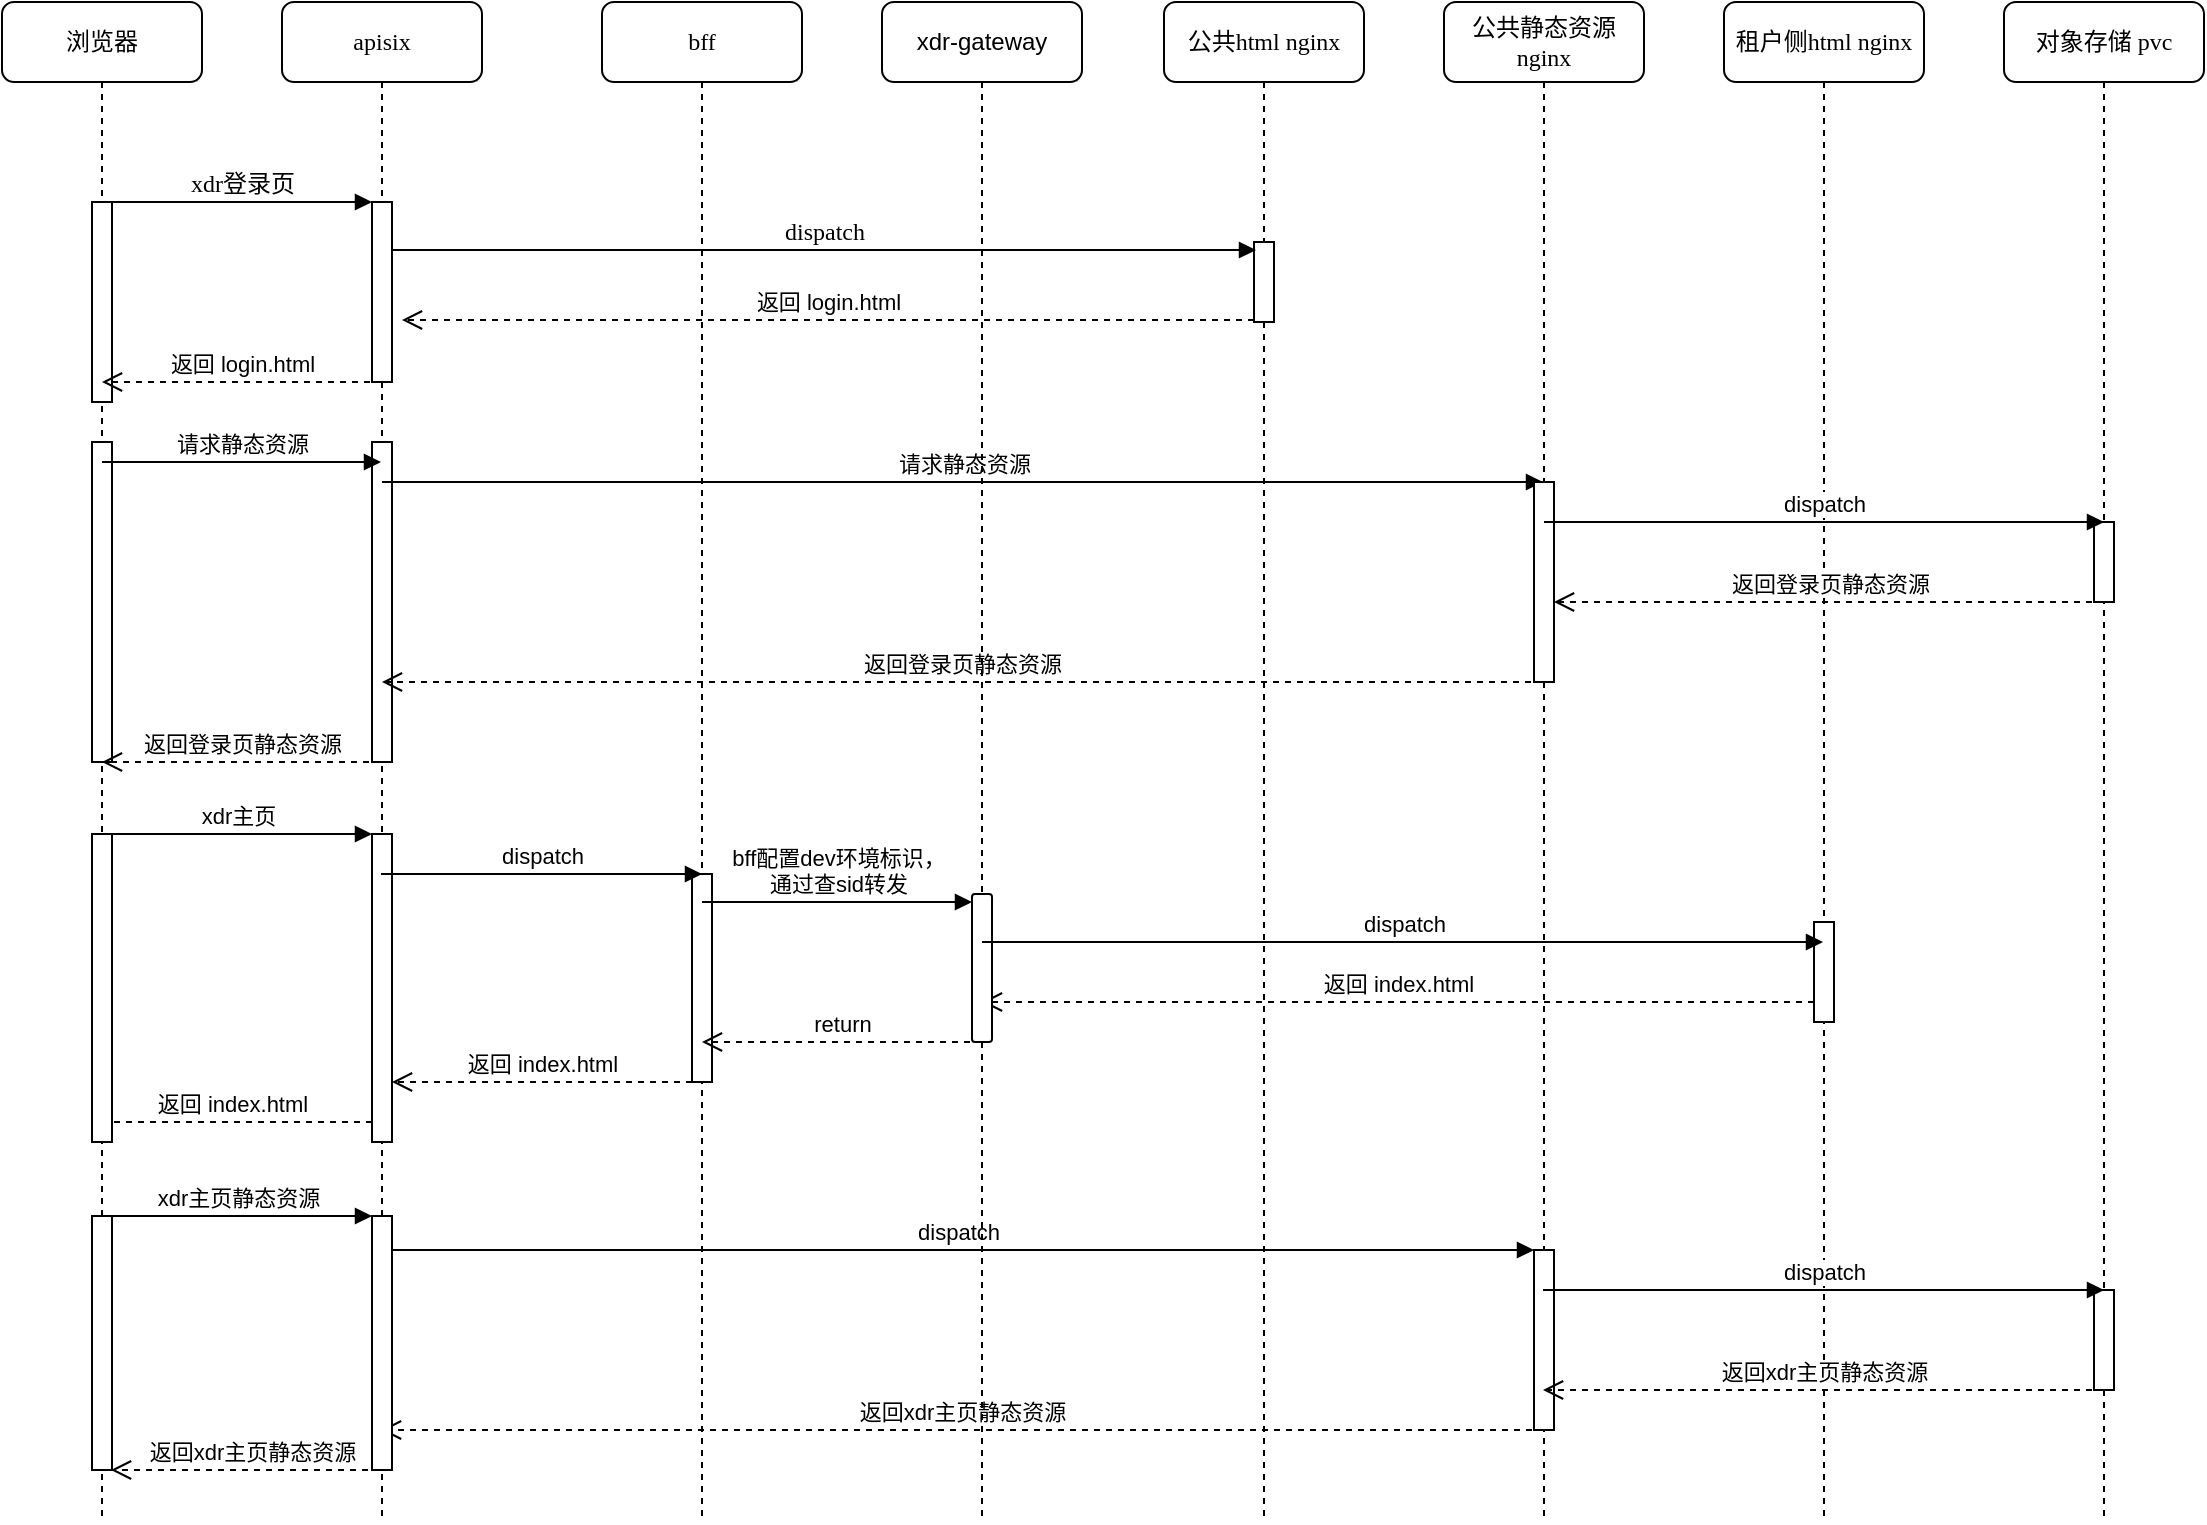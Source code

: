 <mxfile version="20.8.18" type="github">
  <diagram name="Page-1" id="13e1069c-82ec-6db2-03f1-153e76fe0fe0">
    <mxGraphModel dx="1376" dy="664" grid="1" gridSize="10" guides="1" tooltips="1" connect="1" arrows="1" fold="1" page="1" pageScale="1" pageWidth="850" pageHeight="1100" background="none" math="0" shadow="0">
      <root>
        <mxCell id="0" />
        <mxCell id="1" parent="0" />
        <mxCell id="7baba1c4bc27f4b0-2" value="apisix" style="shape=umlLifeline;perimeter=lifelinePerimeter;whiteSpace=wrap;html=1;container=1;collapsible=0;recursiveResize=0;outlineConnect=0;rounded=1;shadow=0;comic=0;labelBackgroundColor=none;strokeWidth=1;fontFamily=Verdana;fontSize=12;align=center;" parent="1" vertex="1">
          <mxGeometry x="240" y="80" width="100" height="760" as="geometry" />
        </mxCell>
        <mxCell id="7baba1c4bc27f4b0-10" value="" style="html=1;points=[];perimeter=orthogonalPerimeter;rounded=0;shadow=0;comic=0;labelBackgroundColor=none;strokeWidth=1;fontFamily=Verdana;fontSize=12;align=center;" parent="7baba1c4bc27f4b0-2" vertex="1">
          <mxGeometry x="45" y="100" width="10" height="90" as="geometry" />
        </mxCell>
        <mxCell id="WXkoj7EfThDEDj3T4CQB-5" value="" style="html=1;points=[];perimeter=orthogonalPerimeter;outlineConnect=0;targetShapes=umlLifeline;portConstraint=eastwest;newEdgeStyle={&quot;edgeStyle&quot;:&quot;elbowEdgeStyle&quot;,&quot;elbow&quot;:&quot;vertical&quot;,&quot;curved&quot;:0,&quot;rounded&quot;:0};" parent="7baba1c4bc27f4b0-2" vertex="1">
          <mxGeometry x="45" y="220" width="10" height="160" as="geometry" />
        </mxCell>
        <mxCell id="WXkoj7EfThDEDj3T4CQB-8" value="请求静态资源" style="html=1;verticalAlign=bottom;endArrow=block;edgeStyle=elbowEdgeStyle;elbow=vertical;curved=0;rounded=0;" parent="7baba1c4bc27f4b0-2" target="7baba1c4bc27f4b0-5" edge="1">
          <mxGeometry width="80" relative="1" as="geometry">
            <mxPoint x="50" y="240" as="sourcePoint" />
            <mxPoint x="130" y="240" as="targetPoint" />
          </mxGeometry>
        </mxCell>
        <mxCell id="WXkoj7EfThDEDj3T4CQB-9" value="返回登录页静态资源" style="html=1;verticalAlign=bottom;endArrow=open;dashed=1;endSize=8;edgeStyle=elbowEdgeStyle;elbow=vertical;curved=0;rounded=0;" parent="7baba1c4bc27f4b0-2" source="7baba1c4bc27f4b0-5" edge="1">
          <mxGeometry relative="1" as="geometry">
            <mxPoint x="130" y="270" as="sourcePoint" />
            <mxPoint x="50" y="340" as="targetPoint" />
            <Array as="points">
              <mxPoint x="310" y="340" />
            </Array>
          </mxGeometry>
        </mxCell>
        <mxCell id="WXkoj7EfThDEDj3T4CQB-21" value="返回 index.html" style="html=1;verticalAlign=bottom;endArrow=open;dashed=1;endSize=8;edgeStyle=elbowEdgeStyle;elbow=vertical;curved=0;rounded=0;" parent="7baba1c4bc27f4b0-2" edge="1">
          <mxGeometry relative="1" as="geometry">
            <mxPoint x="45" y="560" as="sourcePoint" />
            <mxPoint x="-95.5" y="560" as="targetPoint" />
          </mxGeometry>
        </mxCell>
        <mxCell id="7baba1c4bc27f4b0-3" value="bff" style="shape=umlLifeline;perimeter=lifelinePerimeter;whiteSpace=wrap;html=1;container=1;collapsible=0;recursiveResize=0;outlineConnect=0;rounded=1;shadow=0;comic=0;labelBackgroundColor=none;strokeWidth=1;fontFamily=Verdana;fontSize=12;align=center;" parent="1" vertex="1">
          <mxGeometry x="400" y="80" width="100" height="760" as="geometry" />
        </mxCell>
        <mxCell id="WXkoj7EfThDEDj3T4CQB-11" value="" style="html=1;points=[];perimeter=orthogonalPerimeter;outlineConnect=0;targetShapes=umlLifeline;portConstraint=eastwest;newEdgeStyle={&quot;edgeStyle&quot;:&quot;elbowEdgeStyle&quot;,&quot;elbow&quot;:&quot;vertical&quot;,&quot;curved&quot;:0,&quot;rounded&quot;:0};" parent="7baba1c4bc27f4b0-3" vertex="1">
          <mxGeometry x="45" y="436" width="10" height="104" as="geometry" />
        </mxCell>
        <mxCell id="WXkoj7EfThDEDj3T4CQB-18" value="bff配置dev环境标识，&lt;br&gt;通过查sid转发" style="html=1;verticalAlign=bottom;endArrow=block;edgeStyle=elbowEdgeStyle;elbow=vertical;curved=0;rounded=0;" parent="7baba1c4bc27f4b0-3" edge="1" target="KqYhg_Yqcf6jtBMDYJFd-2">
          <mxGeometry width="80" relative="1" as="geometry">
            <mxPoint x="50" y="450" as="sourcePoint" />
            <mxPoint x="469.5" y="456" as="targetPoint" />
            <Array as="points">
              <mxPoint x="140" y="450" />
            </Array>
          </mxGeometry>
        </mxCell>
        <mxCell id="WXkoj7EfThDEDj3T4CQB-20" value="返回 index.html" style="html=1;verticalAlign=bottom;endArrow=open;dashed=1;endSize=8;edgeStyle=elbowEdgeStyle;elbow=vertical;curved=0;rounded=0;" parent="7baba1c4bc27f4b0-3" edge="1" target="qeskWfsardaULgIJzxqu-12">
          <mxGeometry relative="1" as="geometry">
            <mxPoint x="45" y="540" as="sourcePoint" />
            <mxPoint x="-115.5" y="540" as="targetPoint" />
          </mxGeometry>
        </mxCell>
        <mxCell id="7baba1c4bc27f4b0-4" value="公共html nginx" style="shape=umlLifeline;perimeter=lifelinePerimeter;whiteSpace=wrap;html=1;container=1;collapsible=0;recursiveResize=0;outlineConnect=0;rounded=1;shadow=0;comic=0;labelBackgroundColor=none;strokeWidth=1;fontFamily=Verdana;fontSize=12;align=center;" parent="1" vertex="1">
          <mxGeometry x="681" y="80" width="100" height="760" as="geometry" />
        </mxCell>
        <mxCell id="7baba1c4bc27f4b0-16" value="" style="html=1;points=[];perimeter=orthogonalPerimeter;rounded=0;shadow=0;comic=0;labelBackgroundColor=none;strokeWidth=1;fontFamily=Verdana;fontSize=12;align=center;" parent="7baba1c4bc27f4b0-4" vertex="1">
          <mxGeometry x="45" y="120" width="10" height="40" as="geometry" />
        </mxCell>
        <mxCell id="7baba1c4bc27f4b0-5" value="公共静态资源 nginx" style="shape=umlLifeline;perimeter=lifelinePerimeter;whiteSpace=wrap;html=1;container=1;collapsible=0;recursiveResize=0;outlineConnect=0;rounded=1;shadow=0;comic=0;labelBackgroundColor=none;strokeWidth=1;fontFamily=Verdana;fontSize=12;align=center;" parent="1" vertex="1">
          <mxGeometry x="821" y="80" width="100" height="760" as="geometry" />
        </mxCell>
        <mxCell id="WXkoj7EfThDEDj3T4CQB-29" value="" style="html=1;points=[];perimeter=orthogonalPerimeter;outlineConnect=0;targetShapes=umlLifeline;portConstraint=eastwest;newEdgeStyle={&quot;edgeStyle&quot;:&quot;elbowEdgeStyle&quot;,&quot;elbow&quot;:&quot;vertical&quot;,&quot;curved&quot;:0,&quot;rounded&quot;:0};" parent="7baba1c4bc27f4b0-5" vertex="1">
          <mxGeometry x="45" y="624" width="10" height="90" as="geometry" />
        </mxCell>
        <mxCell id="WXkoj7EfThDEDj3T4CQB-30" value="返回xdr主页静态资源" style="html=1;verticalAlign=bottom;endArrow=open;dashed=1;endSize=8;edgeStyle=elbowEdgeStyle;elbow=vertical;curved=0;rounded=0;" parent="7baba1c4bc27f4b0-5" edge="1">
          <mxGeometry relative="1" as="geometry">
            <mxPoint x="50" y="714" as="sourcePoint" />
            <mxPoint x="-531.5" y="714" as="targetPoint" />
            <Array as="points">
              <mxPoint x="-30" y="714" />
            </Array>
          </mxGeometry>
        </mxCell>
        <mxCell id="WXkoj7EfThDEDj3T4CQB-7" value="" style="html=1;points=[];perimeter=orthogonalPerimeter;outlineConnect=0;targetShapes=umlLifeline;portConstraint=eastwest;newEdgeStyle={&quot;edgeStyle&quot;:&quot;elbowEdgeStyle&quot;,&quot;elbow&quot;:&quot;vertical&quot;,&quot;curved&quot;:0,&quot;rounded&quot;:0};" parent="7baba1c4bc27f4b0-5" vertex="1">
          <mxGeometry x="45" y="240" width="10" height="100" as="geometry" />
        </mxCell>
        <mxCell id="WXkoj7EfThDEDj3T4CQB-31" value="dispatch" style="html=1;verticalAlign=bottom;endArrow=block;edgeStyle=elbowEdgeStyle;elbow=vertical;curved=0;rounded=0;" parent="7baba1c4bc27f4b0-5" edge="1">
          <mxGeometry width="80" relative="1" as="geometry">
            <mxPoint x="-531.5" y="624" as="sourcePoint" />
            <mxPoint x="45" y="624" as="targetPoint" />
          </mxGeometry>
        </mxCell>
        <mxCell id="7baba1c4bc27f4b0-8" value="浏览器" style="shape=umlLifeline;perimeter=lifelinePerimeter;whiteSpace=wrap;html=1;container=1;collapsible=0;recursiveResize=0;outlineConnect=0;rounded=1;shadow=0;comic=0;labelBackgroundColor=none;strokeWidth=1;fontFamily=Verdana;fontSize=12;align=center;" parent="1" vertex="1">
          <mxGeometry x="100" y="80" width="100" height="760" as="geometry" />
        </mxCell>
        <mxCell id="7baba1c4bc27f4b0-9" value="" style="html=1;points=[];perimeter=orthogonalPerimeter;rounded=0;shadow=0;comic=0;labelBackgroundColor=none;strokeWidth=1;fontFamily=Verdana;fontSize=12;align=center;" parent="7baba1c4bc27f4b0-8" vertex="1">
          <mxGeometry x="45" y="100" width="10" height="100" as="geometry" />
        </mxCell>
        <mxCell id="qeskWfsardaULgIJzxqu-10" value="" style="html=1;points=[];perimeter=orthogonalPerimeter;outlineConnect=0;targetShapes=umlLifeline;portConstraint=eastwest;newEdgeStyle={&quot;edgeStyle&quot;:&quot;elbowEdgeStyle&quot;,&quot;elbow&quot;:&quot;vertical&quot;,&quot;curved&quot;:0,&quot;rounded&quot;:0};" parent="7baba1c4bc27f4b0-8" vertex="1">
          <mxGeometry x="45" y="416" width="10" height="154" as="geometry" />
        </mxCell>
        <mxCell id="WXkoj7EfThDEDj3T4CQB-4" value="" style="html=1;points=[];perimeter=orthogonalPerimeter;outlineConnect=0;targetShapes=umlLifeline;portConstraint=eastwest;newEdgeStyle={&quot;edgeStyle&quot;:&quot;elbowEdgeStyle&quot;,&quot;elbow&quot;:&quot;vertical&quot;,&quot;curved&quot;:0,&quot;rounded&quot;:0};" parent="7baba1c4bc27f4b0-8" vertex="1">
          <mxGeometry x="45" y="220" width="10" height="160" as="geometry" />
        </mxCell>
        <mxCell id="WXkoj7EfThDEDj3T4CQB-6" value="请求静态资源" style="html=1;verticalAlign=bottom;endArrow=block;edgeStyle=elbowEdgeStyle;elbow=vertical;curved=0;rounded=0;" parent="7baba1c4bc27f4b0-8" target="7baba1c4bc27f4b0-2" edge="1">
          <mxGeometry width="80" relative="1" as="geometry">
            <mxPoint x="50" y="230" as="sourcePoint" />
            <mxPoint x="130" y="230" as="targetPoint" />
          </mxGeometry>
        </mxCell>
        <mxCell id="qeskWfsardaULgIJzxqu-12" value="" style="html=1;points=[];perimeter=orthogonalPerimeter;outlineConnect=0;targetShapes=umlLifeline;portConstraint=eastwest;newEdgeStyle={&quot;edgeStyle&quot;:&quot;elbowEdgeStyle&quot;,&quot;elbow&quot;:&quot;vertical&quot;,&quot;curved&quot;:0,&quot;rounded&quot;:0};" parent="7baba1c4bc27f4b0-8" vertex="1">
          <mxGeometry x="185" y="416" width="10" height="154" as="geometry" />
        </mxCell>
        <mxCell id="WXkoj7EfThDEDj3T4CQB-16" value="xdr主页" style="html=1;verticalAlign=bottom;endArrow=block;edgeStyle=elbowEdgeStyle;elbow=vertical;curved=0;rounded=0;" parent="7baba1c4bc27f4b0-8" target="qeskWfsardaULgIJzxqu-12" edge="1">
          <mxGeometry width="80" relative="1" as="geometry">
            <mxPoint x="50" y="416" as="sourcePoint" />
            <mxPoint x="130" y="416" as="targetPoint" />
          </mxGeometry>
        </mxCell>
        <mxCell id="7baba1c4bc27f4b0-11" value="xdr登录页" style="html=1;verticalAlign=bottom;endArrow=block;entryX=0;entryY=0;labelBackgroundColor=none;fontFamily=Verdana;fontSize=12;edgeStyle=elbowEdgeStyle;elbow=vertical;" parent="1" source="7baba1c4bc27f4b0-9" target="7baba1c4bc27f4b0-10" edge="1">
          <mxGeometry relative="1" as="geometry">
            <mxPoint x="220" y="190" as="sourcePoint" />
          </mxGeometry>
        </mxCell>
        <mxCell id="7baba1c4bc27f4b0-14" value="dispatch" style="html=1;verticalAlign=bottom;endArrow=block;entryX=0.1;entryY=0.1;labelBackgroundColor=none;fontFamily=Verdana;fontSize=12;edgeStyle=elbowEdgeStyle;elbow=vertical;entryDx=0;entryDy=0;entryPerimeter=0;" parent="1" source="7baba1c4bc27f4b0-10" target="7baba1c4bc27f4b0-16" edge="1">
          <mxGeometry relative="1" as="geometry">
            <mxPoint x="370" y="200" as="sourcePoint" />
          </mxGeometry>
        </mxCell>
        <mxCell id="WXkoj7EfThDEDj3T4CQB-2" value="返回 login.html" style="html=1;verticalAlign=bottom;endArrow=open;dashed=1;endSize=8;edgeStyle=elbowEdgeStyle;elbow=vertical;curved=0;rounded=0;" parent="1" source="7baba1c4bc27f4b0-16" edge="1">
          <mxGeometry relative="1" as="geometry">
            <mxPoint x="570" y="230" as="sourcePoint" />
            <mxPoint x="300" y="239" as="targetPoint" />
          </mxGeometry>
        </mxCell>
        <mxCell id="WXkoj7EfThDEDj3T4CQB-3" value="返回 login.html" style="html=1;verticalAlign=bottom;endArrow=open;dashed=1;endSize=8;edgeStyle=elbowEdgeStyle;elbow=vertical;curved=0;rounded=0;" parent="1" target="7baba1c4bc27f4b0-8" edge="1">
          <mxGeometry relative="1" as="geometry">
            <mxPoint x="290" y="270" as="sourcePoint" />
            <mxPoint x="210" y="270" as="targetPoint" />
          </mxGeometry>
        </mxCell>
        <mxCell id="WXkoj7EfThDEDj3T4CQB-17" value="dispatch" style="html=1;verticalAlign=bottom;endArrow=block;edgeStyle=elbowEdgeStyle;elbow=vertical;curved=0;rounded=0;" parent="1" edge="1">
          <mxGeometry width="80" relative="1" as="geometry">
            <mxPoint x="289.5" y="516" as="sourcePoint" />
            <mxPoint x="450" y="516" as="targetPoint" />
          </mxGeometry>
        </mxCell>
        <mxCell id="WXkoj7EfThDEDj3T4CQB-19" value="返回 index.html" style="html=1;verticalAlign=bottom;endArrow=open;dashed=1;endSize=8;edgeStyle=elbowEdgeStyle;elbow=vertical;curved=0;rounded=0;" parent="1" source="ZW-y6i_5wO4OpZi2sHRV-2" edge="1">
          <mxGeometry relative="1" as="geometry">
            <mxPoint x="730" y="566" as="sourcePoint" />
            <mxPoint x="590" y="580" as="targetPoint" />
            <Array as="points">
              <mxPoint x="950" y="580" />
              <mxPoint x="830" y="566" />
            </Array>
          </mxGeometry>
        </mxCell>
        <mxCell id="WXkoj7EfThDEDj3T4CQB-22" value="" style="html=1;points=[];perimeter=orthogonalPerimeter;outlineConnect=0;targetShapes=umlLifeline;portConstraint=eastwest;newEdgeStyle={&quot;edgeStyle&quot;:&quot;elbowEdgeStyle&quot;,&quot;elbow&quot;:&quot;vertical&quot;,&quot;curved&quot;:0,&quot;rounded&quot;:0};" parent="1" vertex="1">
          <mxGeometry x="145" y="687" width="10" height="127" as="geometry" />
        </mxCell>
        <mxCell id="WXkoj7EfThDEDj3T4CQB-23" value="" style="html=1;points=[];perimeter=orthogonalPerimeter;outlineConnect=0;targetShapes=umlLifeline;portConstraint=eastwest;newEdgeStyle={&quot;edgeStyle&quot;:&quot;elbowEdgeStyle&quot;,&quot;elbow&quot;:&quot;vertical&quot;,&quot;curved&quot;:0,&quot;rounded&quot;:0};" parent="1" vertex="1">
          <mxGeometry x="285" y="687" width="10" height="127" as="geometry" />
        </mxCell>
        <mxCell id="WXkoj7EfThDEDj3T4CQB-24" value="xdr主页静态资源" style="html=1;verticalAlign=bottom;endArrow=block;edgeStyle=elbowEdgeStyle;elbow=vertical;curved=0;rounded=0;" parent="1" target="WXkoj7EfThDEDj3T4CQB-23" edge="1">
          <mxGeometry width="80" relative="1" as="geometry">
            <mxPoint x="150" y="687" as="sourcePoint" />
            <mxPoint x="130" y="607" as="targetPoint" />
          </mxGeometry>
        </mxCell>
        <mxCell id="ZW-y6i_5wO4OpZi2sHRV-1" value="租户侧html nginx" style="shape=umlLifeline;perimeter=lifelinePerimeter;whiteSpace=wrap;html=1;container=1;collapsible=0;recursiveResize=0;outlineConnect=0;rounded=1;shadow=0;comic=0;labelBackgroundColor=none;strokeWidth=1;fontFamily=Verdana;fontSize=12;align=center;" parent="1" vertex="1">
          <mxGeometry x="961" y="80" width="100" height="760" as="geometry" />
        </mxCell>
        <mxCell id="ZW-y6i_5wO4OpZi2sHRV-2" value="" style="html=1;points=[];perimeter=orthogonalPerimeter;outlineConnect=0;targetShapes=umlLifeline;portConstraint=eastwest;newEdgeStyle={&quot;edgeStyle&quot;:&quot;elbowEdgeStyle&quot;,&quot;elbow&quot;:&quot;vertical&quot;,&quot;curved&quot;:0,&quot;rounded&quot;:0};" parent="ZW-y6i_5wO4OpZi2sHRV-1" vertex="1">
          <mxGeometry x="45" y="460" width="10" height="50" as="geometry" />
        </mxCell>
        <mxCell id="E88SM8oQGAu3VAGfRxjz-1" value="对象存储 pvc" style="shape=umlLifeline;perimeter=lifelinePerimeter;whiteSpace=wrap;html=1;container=1;collapsible=0;recursiveResize=0;outlineConnect=0;rounded=1;shadow=0;comic=0;labelBackgroundColor=none;strokeWidth=1;fontFamily=Verdana;fontSize=12;align=center;" parent="1" vertex="1">
          <mxGeometry x="1101" y="80" width="100" height="760" as="geometry" />
        </mxCell>
        <mxCell id="E88SM8oQGAu3VAGfRxjz-2" value="" style="html=1;points=[];perimeter=orthogonalPerimeter;outlineConnect=0;targetShapes=umlLifeline;portConstraint=eastwest;newEdgeStyle={&quot;edgeStyle&quot;:&quot;elbowEdgeStyle&quot;,&quot;elbow&quot;:&quot;vertical&quot;,&quot;curved&quot;:0,&quot;rounded&quot;:0};" parent="E88SM8oQGAu3VAGfRxjz-1" vertex="1">
          <mxGeometry x="45" y="644" width="10" height="50" as="geometry" />
        </mxCell>
        <mxCell id="E88SM8oQGAu3VAGfRxjz-5" value="" style="html=1;points=[];perimeter=orthogonalPerimeter;outlineConnect=0;targetShapes=umlLifeline;portConstraint=eastwest;newEdgeStyle={&quot;edgeStyle&quot;:&quot;elbowEdgeStyle&quot;,&quot;elbow&quot;:&quot;vertical&quot;,&quot;curved&quot;:0,&quot;rounded&quot;:0};" parent="E88SM8oQGAu3VAGfRxjz-1" vertex="1">
          <mxGeometry x="45" y="260" width="10" height="40" as="geometry" />
        </mxCell>
        <mxCell id="E88SM8oQGAu3VAGfRxjz-3" value="dispatch" style="html=1;verticalAlign=bottom;endArrow=block;edgeStyle=elbowEdgeStyle;elbow=vertical;curved=0;rounded=0;" parent="1" edge="1">
          <mxGeometry width="80" relative="1" as="geometry">
            <mxPoint x="870.5" y="724" as="sourcePoint" />
            <mxPoint x="1151" y="724" as="targetPoint" />
          </mxGeometry>
        </mxCell>
        <mxCell id="E88SM8oQGAu3VAGfRxjz-4" value="返回xdr主页静态资源" style="html=1;verticalAlign=bottom;endArrow=open;dashed=1;endSize=8;edgeStyle=elbowEdgeStyle;elbow=vertical;curved=0;rounded=0;" parent="1" edge="1">
          <mxGeometry relative="1" as="geometry">
            <mxPoint x="1151" y="774" as="sourcePoint" />
            <mxPoint x="870.5" y="774" as="targetPoint" />
          </mxGeometry>
        </mxCell>
        <mxCell id="WXkoj7EfThDEDj3T4CQB-25" value="返回xdr主页静态资源" style="html=1;verticalAlign=bottom;endArrow=open;dashed=1;endSize=8;edgeStyle=elbowEdgeStyle;elbow=vertical;curved=0;rounded=0;" parent="1" edge="1">
          <mxGeometry relative="1" as="geometry">
            <mxPoint x="295" y="814" as="sourcePoint" />
            <mxPoint x="154.5" y="814" as="targetPoint" />
          </mxGeometry>
        </mxCell>
        <mxCell id="E88SM8oQGAu3VAGfRxjz-6" value="dispatch" style="html=1;verticalAlign=bottom;endArrow=block;edgeStyle=elbowEdgeStyle;elbow=vertical;curved=0;rounded=0;" parent="1" source="7baba1c4bc27f4b0-5" edge="1">
          <mxGeometry width="80" relative="1" as="geometry">
            <mxPoint x="1071" y="340" as="sourcePoint" />
            <mxPoint x="1151" y="340" as="targetPoint" />
          </mxGeometry>
        </mxCell>
        <mxCell id="E88SM8oQGAu3VAGfRxjz-7" value="返回登录页静态资源" style="html=1;verticalAlign=bottom;endArrow=open;dashed=1;endSize=8;edgeStyle=elbowEdgeStyle;elbow=vertical;curved=0;rounded=0;" parent="1" target="WXkoj7EfThDEDj3T4CQB-7" edge="1">
          <mxGeometry relative="1" as="geometry">
            <mxPoint x="1151" y="380" as="sourcePoint" />
            <mxPoint x="1071" y="380" as="targetPoint" />
          </mxGeometry>
        </mxCell>
        <mxCell id="WXkoj7EfThDEDj3T4CQB-10" value="返回登录页静态资源" style="html=1;verticalAlign=bottom;endArrow=open;dashed=1;endSize=8;edgeStyle=elbowEdgeStyle;elbow=vertical;curved=0;rounded=0;" parent="1" source="7baba1c4bc27f4b0-2" target="7baba1c4bc27f4b0-8" edge="1">
          <mxGeometry relative="1" as="geometry">
            <mxPoint x="230" y="370" as="sourcePoint" />
            <mxPoint x="150" y="370" as="targetPoint" />
            <Array as="points">
              <mxPoint x="240" y="460" />
            </Array>
          </mxGeometry>
        </mxCell>
        <mxCell id="KqYhg_Yqcf6jtBMDYJFd-1" value="xdr-gateway" style="shape=umlLifeline;perimeter=lifelinePerimeter;whiteSpace=wrap;html=1;container=0;dropTarget=0;collapsible=0;recursiveResize=0;outlineConnect=0;portConstraint=eastwest;newEdgeStyle={&quot;edgeStyle&quot;:&quot;elbowEdgeStyle&quot;,&quot;elbow&quot;:&quot;vertical&quot;,&quot;curved&quot;:0,&quot;rounded&quot;:0};rounded=1;" vertex="1" parent="1">
          <mxGeometry x="540" y="80" width="100" height="760" as="geometry" />
        </mxCell>
        <mxCell id="KqYhg_Yqcf6jtBMDYJFd-2" value="" style="html=1;points=[];perimeter=orthogonalPerimeter;outlineConnect=0;targetShapes=umlLifeline;portConstraint=eastwest;newEdgeStyle={&quot;edgeStyle&quot;:&quot;elbowEdgeStyle&quot;,&quot;elbow&quot;:&quot;vertical&quot;,&quot;curved&quot;:0,&quot;rounded&quot;:0};rounded=1;" vertex="1" parent="KqYhg_Yqcf6jtBMDYJFd-1">
          <mxGeometry x="45" y="446" width="10" height="74" as="geometry" />
        </mxCell>
        <mxCell id="KqYhg_Yqcf6jtBMDYJFd-3" value="dispatch" style="html=1;verticalAlign=bottom;endArrow=block;edgeStyle=elbowEdgeStyle;elbow=vertical;curved=0;rounded=0;" edge="1" parent="1" target="ZW-y6i_5wO4OpZi2sHRV-1">
          <mxGeometry width="80" relative="1" as="geometry">
            <mxPoint x="590" y="550" as="sourcePoint" />
            <mxPoint x="670" y="550" as="targetPoint" />
          </mxGeometry>
        </mxCell>
        <mxCell id="KqYhg_Yqcf6jtBMDYJFd-4" value="return" style="html=1;verticalAlign=bottom;endArrow=open;dashed=1;endSize=8;edgeStyle=elbowEdgeStyle;elbow=vertical;curved=0;rounded=0;" edge="1" parent="1" target="7baba1c4bc27f4b0-3">
          <mxGeometry relative="1" as="geometry">
            <mxPoint x="590" y="600" as="sourcePoint" />
            <mxPoint x="510" y="600" as="targetPoint" />
          </mxGeometry>
        </mxCell>
      </root>
    </mxGraphModel>
  </diagram>
</mxfile>
